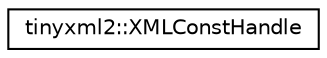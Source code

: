 digraph "Graphical Class Hierarchy"
{
  edge [fontname="Helvetica",fontsize="10",labelfontname="Helvetica",labelfontsize="10"];
  node [fontname="Helvetica",fontsize="10",shape=record];
  rankdir="LR";
  Node1 [label="tinyxml2::XMLConstHandle",height=0.2,width=0.4,color="black", fillcolor="white", style="filled",URL="$classtinyxml2_1_1_x_m_l_const_handle.html"];
}
